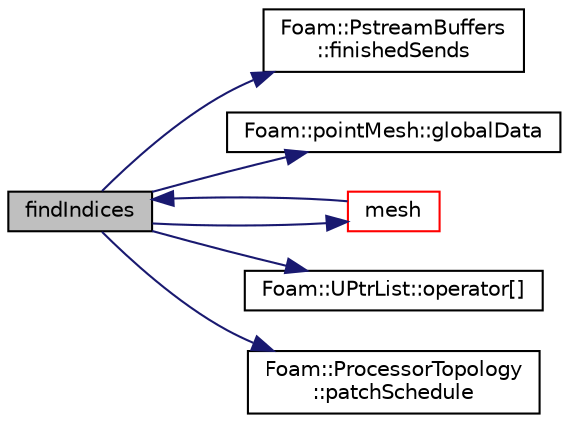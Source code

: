 digraph "findIndices"
{
  bgcolor="transparent";
  edge [fontname="Helvetica",fontsize="10",labelfontname="Helvetica",labelfontsize="10"];
  node [fontname="Helvetica",fontsize="10",shape=record];
  rankdir="LR";
  Node373 [label="findIndices",height=0.2,width=0.4,color="black", fillcolor="grey75", style="filled", fontcolor="black"];
  Node373 -> Node374 [color="midnightblue",fontsize="10",style="solid",fontname="Helvetica"];
  Node374 [label="Foam::PstreamBuffers\l::finishedSends",height=0.2,width=0.4,color="black",URL="$a27361.html#a9a9e71480e6b0d1b6d8ef3450eb576ce",tooltip="Mark all sends as having been done. This will start receives. "];
  Node373 -> Node375 [color="midnightblue",fontsize="10",style="solid",fontname="Helvetica"];
  Node375 [label="Foam::pointMesh::globalData",height=0.2,width=0.4,color="black",URL="$a28397.html#a4ae7ecd5871ca5c2830c058848696b1d",tooltip="Return parallel info. "];
  Node373 -> Node376 [color="midnightblue",fontsize="10",style="solid",fontname="Helvetica"];
  Node376 [label="mesh",height=0.2,width=0.4,color="red",URL="$a28393.html#aef91dafeb65266e03215dad90e1d3ff8",tooltip="Return the mesh reference. "];
  Node376 -> Node373 [color="midnightblue",fontsize="10",style="solid",fontname="Helvetica"];
  Node373 -> Node379 [color="midnightblue",fontsize="10",style="solid",fontname="Helvetica"];
  Node379 [label="Foam::UPtrList::operator[]",height=0.2,width=0.4,color="black",URL="$a27101.html#a92eab3a97cd59afdf63a26b0a90642a9",tooltip="Return element const reference. "];
  Node373 -> Node380 [color="midnightblue",fontsize="10",style="solid",fontname="Helvetica"];
  Node380 [label="Foam::ProcessorTopology\l::patchSchedule",height=0.2,width=0.4,color="black",URL="$a28769.html#a073c4059b610f8e1c1aee75fb7b074ab",tooltip="Order in which the patches should be initialised/evaluated. "];
}
